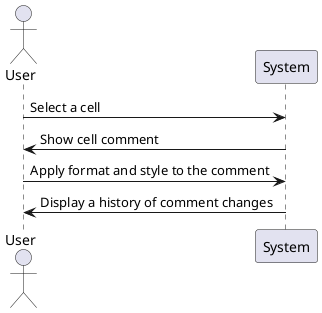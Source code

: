 @startuml doc-files/ipc_analysis_2_3.png

actor User
participant "System" as System

User -> System:Select a cell
System -> User :Show cell comment
User -> System:Apply format and style to the comment
System-> User:Display a history of comment changes




@enduml

